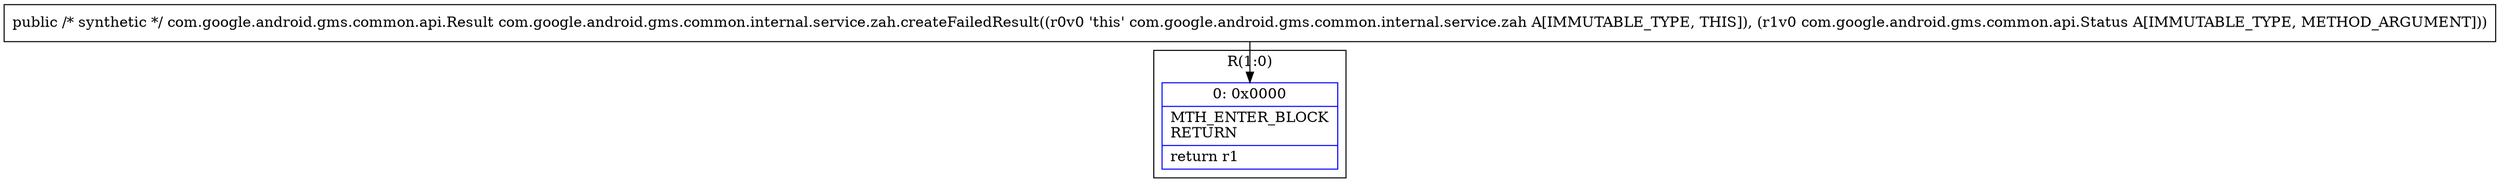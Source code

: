 digraph "CFG forcom.google.android.gms.common.internal.service.zah.createFailedResult(Lcom\/google\/android\/gms\/common\/api\/Status;)Lcom\/google\/android\/gms\/common\/api\/Result;" {
subgraph cluster_Region_707364112 {
label = "R(1:0)";
node [shape=record,color=blue];
Node_0 [shape=record,label="{0\:\ 0x0000|MTH_ENTER_BLOCK\lRETURN\l|return r1\l}"];
}
MethodNode[shape=record,label="{public \/* synthetic *\/ com.google.android.gms.common.api.Result com.google.android.gms.common.internal.service.zah.createFailedResult((r0v0 'this' com.google.android.gms.common.internal.service.zah A[IMMUTABLE_TYPE, THIS]), (r1v0 com.google.android.gms.common.api.Status A[IMMUTABLE_TYPE, METHOD_ARGUMENT])) }"];
MethodNode -> Node_0;
}

